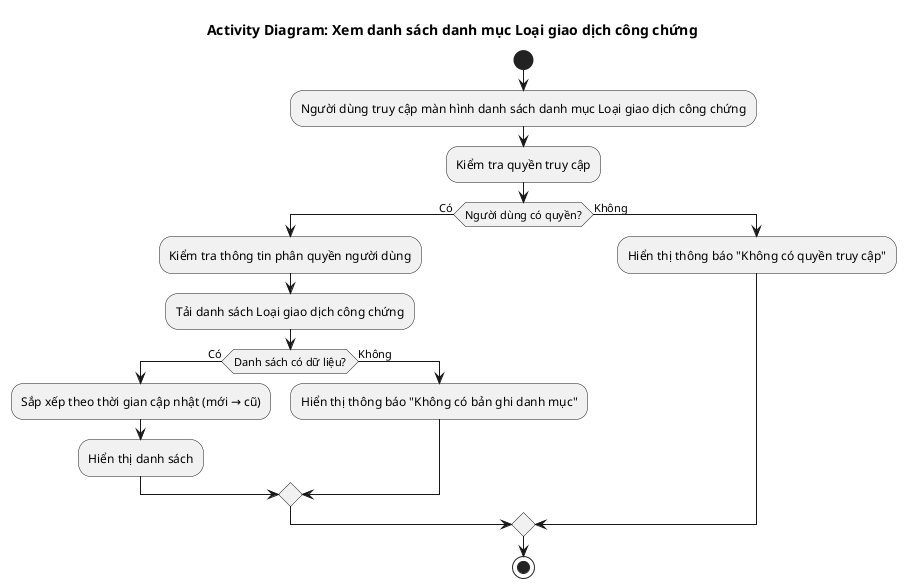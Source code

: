 @startuml DM_LoaiGDCC_List
!pragma layout smetana
title Activity Diagram: Xem danh sách danh mục Loại giao dịch công chứng

start

:Người dùng truy cập màn hình danh sách danh mục Loại giao dịch công chứng;
:Kiểm tra quyền truy cập;
if (Người dùng có quyền?) then (Có)
  :Kiểm tra thông tin phân quyền người dùng;
  :Tải danh sách Loại giao dịch công chứng;
  if (Danh sách có dữ liệu?) then (Có)
    :Sắp xếp theo thời gian cập nhật (mới → cũ);
    :Hiển thị danh sách;
  else (Không)
    :Hiển thị thông báo "Không có bản ghi danh mục";
  endif
else (Không)
  :Hiển thị thông báo "Không có quyền truy cập";
endif

stop
@enduml